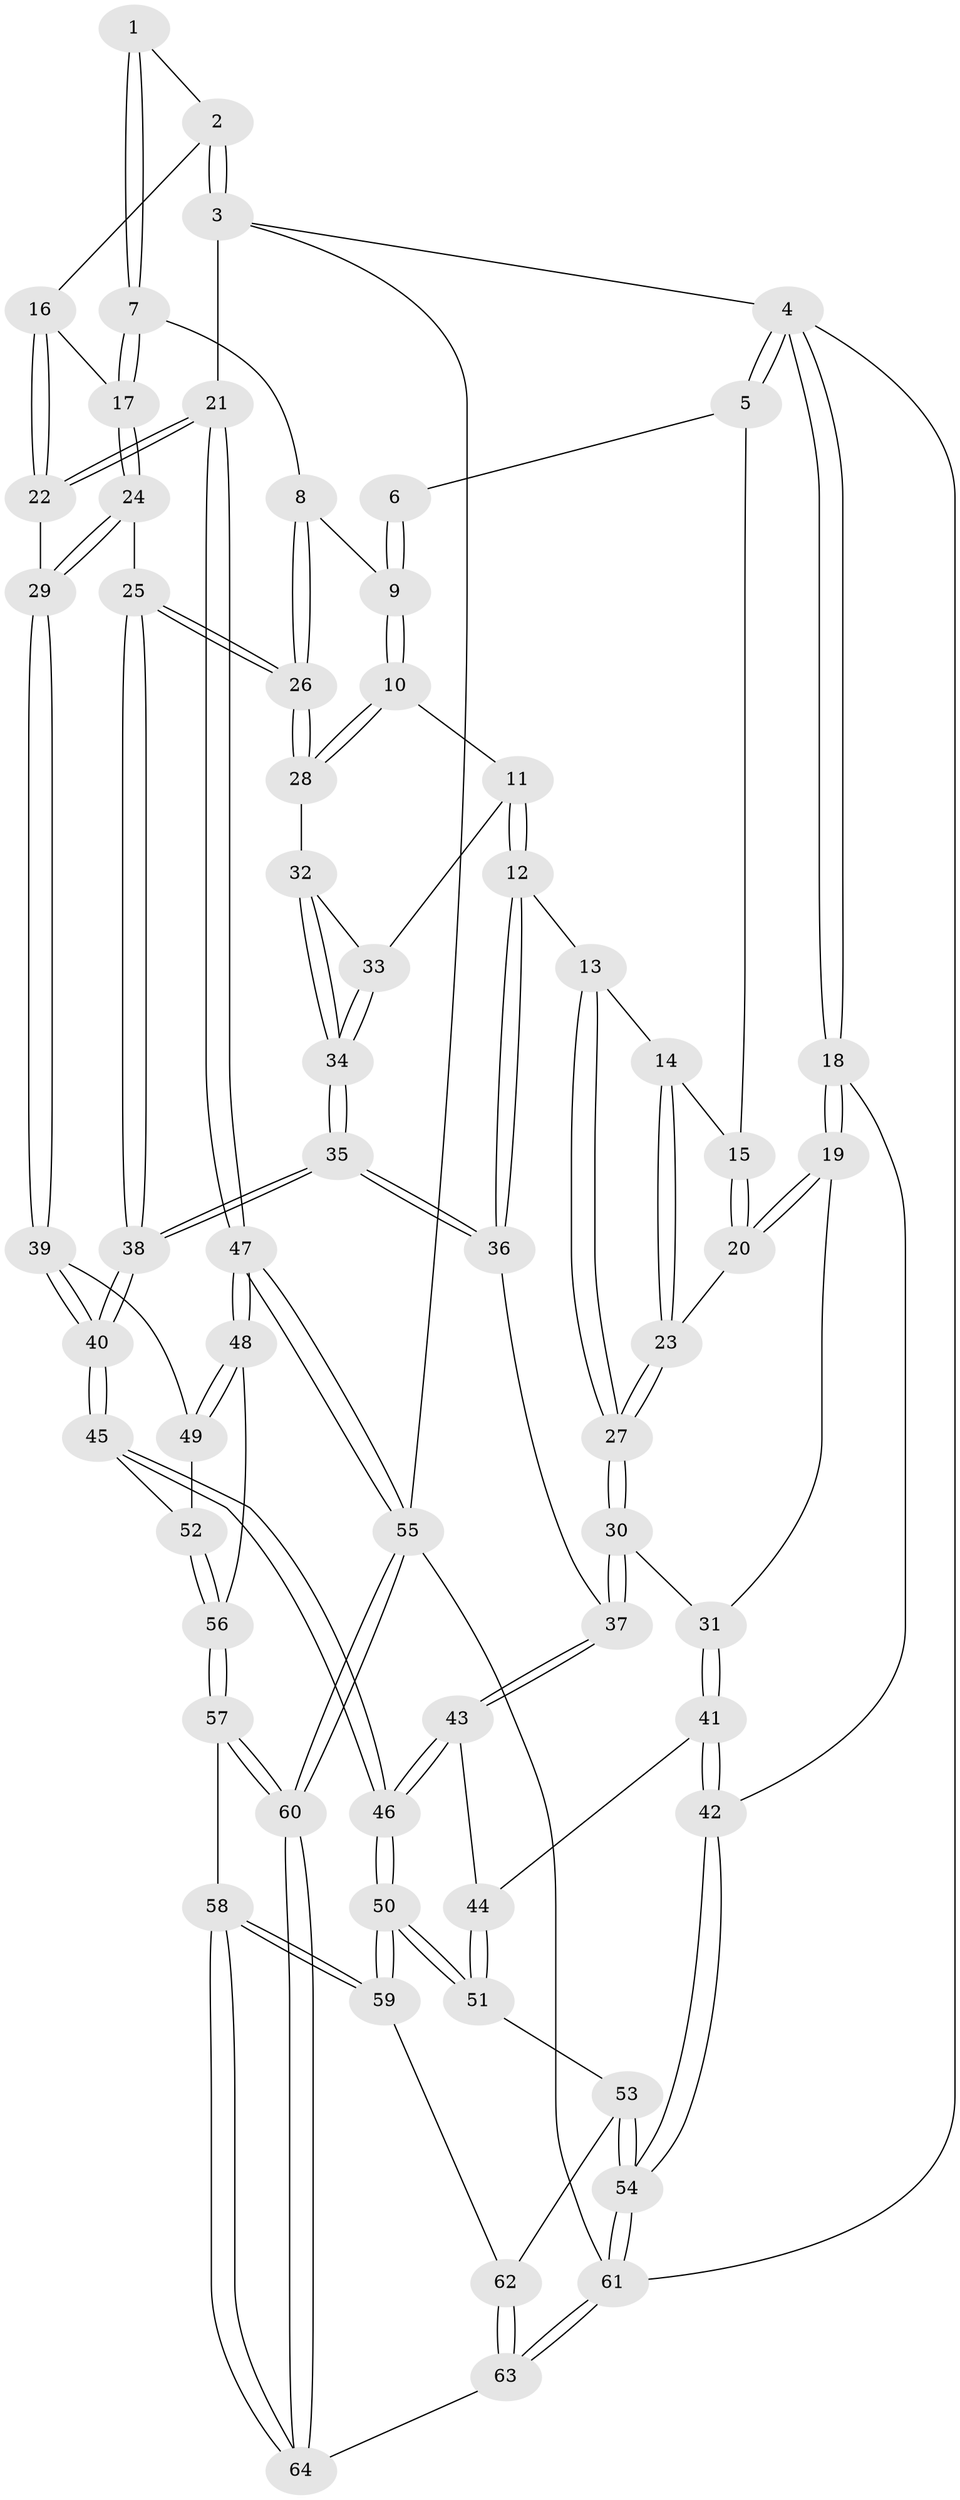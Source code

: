 // Generated by graph-tools (version 1.1) at 2025/11/02/27/25 16:11:59]
// undirected, 64 vertices, 157 edges
graph export_dot {
graph [start="1"]
  node [color=gray90,style=filled];
  1 [pos="+0.7293389698545469+0"];
  2 [pos="+1+0"];
  3 [pos="+1+0"];
  4 [pos="+0+0"];
  5 [pos="+0.25383116301268854+0"];
  6 [pos="+0.6106465020513311+0"];
  7 [pos="+0.7709992828559699+0.07962698762034129"];
  8 [pos="+0.661103077511344+0.1506827893888563"];
  9 [pos="+0.5628896279685707+0.1401740101878479"];
  10 [pos="+0.5616728180388406+0.14191108781936632"];
  11 [pos="+0.4968025774309507+0.20071224655610323"];
  12 [pos="+0.4962715906064232+0.2009830613602211"];
  13 [pos="+0.381386184303213+0.12337938732801111"];
  14 [pos="+0.34423963595963813+0.08320344670025853"];
  15 [pos="+0.24347634276504618+0"];
  16 [pos="+0.92204850590606+0.11997900028833815"];
  17 [pos="+0.8205681973658916+0.1637363067423231"];
  18 [pos="+0+0.31490182155654756"];
  19 [pos="+0.06042551254889166+0.22258683543624708"];
  20 [pos="+0.1156903063662114+0.1523460108558058"];
  21 [pos="+1+0.38113254824627296"];
  22 [pos="+1+0.35191742879956195"];
  23 [pos="+0.2837764048814878+0.21544964795586824"];
  24 [pos="+0.8005620158794785+0.28016734999439585"];
  25 [pos="+0.8002692078462298+0.2801462472108729"];
  26 [pos="+0.7749919388322514+0.27498669287414534"];
  27 [pos="+0.31074987644815516+0.2745292749814343"];
  28 [pos="+0.6991131068102129+0.2810567833434161"];
  29 [pos="+0.8419257628745713+0.32663633187412544"];
  30 [pos="+0.3182468157756611+0.3433070226030994"];
  31 [pos="+0.2428752199995029+0.3325840095851974"];
  32 [pos="+0.6511261504469145+0.30246494693654097"];
  33 [pos="+0.5786979608145477+0.25662891331878945"];
  34 [pos="+0.6014201693407213+0.3818615835393332"];
  35 [pos="+0.5817346582345724+0.4148669828010278"];
  36 [pos="+0.4496428495691684+0.32696114422940004"];
  37 [pos="+0.3610197032279241+0.3717054375592843"];
  38 [pos="+0.5993689088677026+0.448580320578001"];
  39 [pos="+0.771035820081061+0.48964943042144543"];
  40 [pos="+0.6336348083616953+0.5515279537573141"];
  41 [pos="+0.11561410908052533+0.5156553125645348"];
  42 [pos="+0+0.5700192937313241"];
  43 [pos="+0.3537288588298787+0.4321683906439236"];
  44 [pos="+0.26550061838370914+0.5268222887000285"];
  45 [pos="+0.597408270311103+0.6294072588836044"];
  46 [pos="+0.5590297018702411+0.6668771802576147"];
  47 [pos="+1+0.521999543611979"];
  48 [pos="+1+0.5604493040999137"];
  49 [pos="+0.8595138909727247+0.5489545255469406"];
  50 [pos="+0.5047253368622205+0.7828332119510141"];
  51 [pos="+0.3034706007885033+0.6379107754151326"];
  52 [pos="+0.8261880785816366+0.6912450519685529"];
  53 [pos="+0+0.7673966311319993"];
  54 [pos="+0+0.7491286163760094"];
  55 [pos="+1+1"];
  56 [pos="+0.8689230514937034+0.7348901813171044"];
  57 [pos="+0.8716767969880886+0.8828003756685785"];
  58 [pos="+0.5055056234345854+0.8350833751872697"];
  59 [pos="+0.5022089503879217+0.8275831971588614"];
  60 [pos="+1+1"];
  61 [pos="+0+1"];
  62 [pos="+0.2328648175404745+0.8452651939996919"];
  63 [pos="+0.18731762348168654+1"];
  64 [pos="+0.49563228047268904+1"];
  1 -- 2;
  1 -- 7;
  1 -- 7;
  2 -- 3;
  2 -- 3;
  2 -- 16;
  3 -- 4;
  3 -- 21;
  3 -- 55;
  4 -- 5;
  4 -- 5;
  4 -- 18;
  4 -- 18;
  4 -- 61;
  5 -- 6;
  5 -- 15;
  6 -- 9;
  6 -- 9;
  7 -- 8;
  7 -- 17;
  7 -- 17;
  8 -- 9;
  8 -- 26;
  8 -- 26;
  9 -- 10;
  9 -- 10;
  10 -- 11;
  10 -- 28;
  10 -- 28;
  11 -- 12;
  11 -- 12;
  11 -- 33;
  12 -- 13;
  12 -- 36;
  12 -- 36;
  13 -- 14;
  13 -- 27;
  13 -- 27;
  14 -- 15;
  14 -- 23;
  14 -- 23;
  15 -- 20;
  15 -- 20;
  16 -- 17;
  16 -- 22;
  16 -- 22;
  17 -- 24;
  17 -- 24;
  18 -- 19;
  18 -- 19;
  18 -- 42;
  19 -- 20;
  19 -- 20;
  19 -- 31;
  20 -- 23;
  21 -- 22;
  21 -- 22;
  21 -- 47;
  21 -- 47;
  22 -- 29;
  23 -- 27;
  23 -- 27;
  24 -- 25;
  24 -- 29;
  24 -- 29;
  25 -- 26;
  25 -- 26;
  25 -- 38;
  25 -- 38;
  26 -- 28;
  26 -- 28;
  27 -- 30;
  27 -- 30;
  28 -- 32;
  29 -- 39;
  29 -- 39;
  30 -- 31;
  30 -- 37;
  30 -- 37;
  31 -- 41;
  31 -- 41;
  32 -- 33;
  32 -- 34;
  32 -- 34;
  33 -- 34;
  33 -- 34;
  34 -- 35;
  34 -- 35;
  35 -- 36;
  35 -- 36;
  35 -- 38;
  35 -- 38;
  36 -- 37;
  37 -- 43;
  37 -- 43;
  38 -- 40;
  38 -- 40;
  39 -- 40;
  39 -- 40;
  39 -- 49;
  40 -- 45;
  40 -- 45;
  41 -- 42;
  41 -- 42;
  41 -- 44;
  42 -- 54;
  42 -- 54;
  43 -- 44;
  43 -- 46;
  43 -- 46;
  44 -- 51;
  44 -- 51;
  45 -- 46;
  45 -- 46;
  45 -- 52;
  46 -- 50;
  46 -- 50;
  47 -- 48;
  47 -- 48;
  47 -- 55;
  47 -- 55;
  48 -- 49;
  48 -- 49;
  48 -- 56;
  49 -- 52;
  50 -- 51;
  50 -- 51;
  50 -- 59;
  50 -- 59;
  51 -- 53;
  52 -- 56;
  52 -- 56;
  53 -- 54;
  53 -- 54;
  53 -- 62;
  54 -- 61;
  54 -- 61;
  55 -- 60;
  55 -- 60;
  55 -- 61;
  56 -- 57;
  56 -- 57;
  57 -- 58;
  57 -- 60;
  57 -- 60;
  58 -- 59;
  58 -- 59;
  58 -- 64;
  58 -- 64;
  59 -- 62;
  60 -- 64;
  60 -- 64;
  61 -- 63;
  61 -- 63;
  62 -- 63;
  62 -- 63;
  63 -- 64;
}
